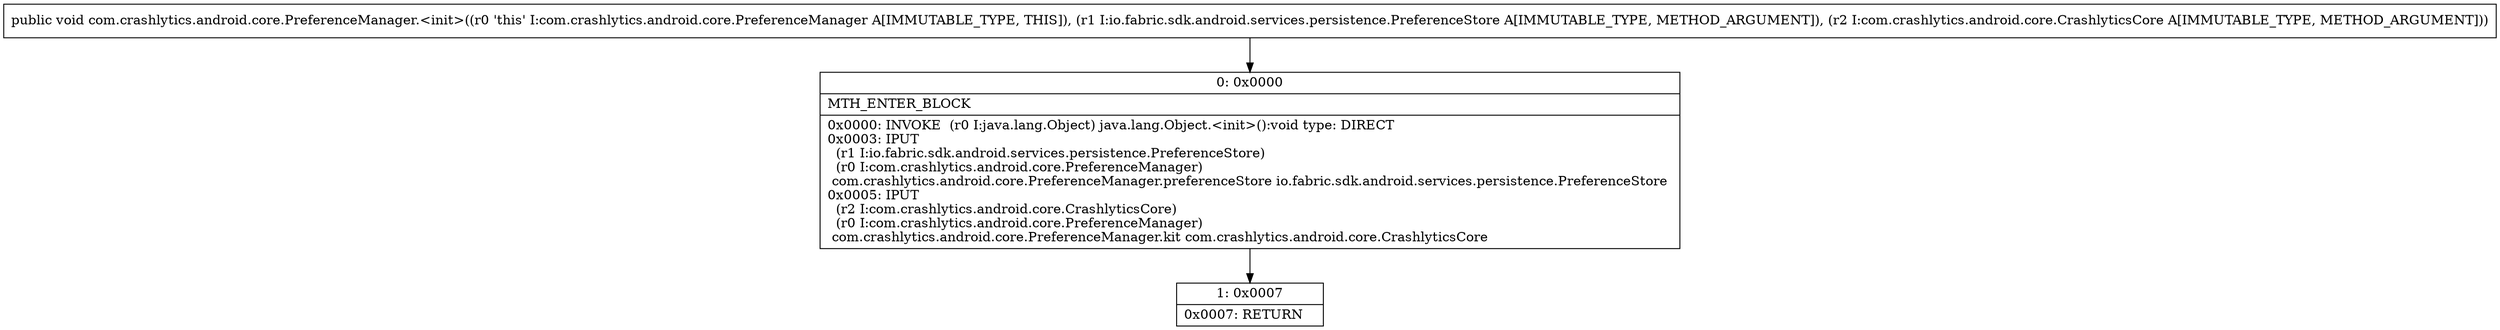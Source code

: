digraph "CFG forcom.crashlytics.android.core.PreferenceManager.\<init\>(Lio\/fabric\/sdk\/android\/services\/persistence\/PreferenceStore;Lcom\/crashlytics\/android\/core\/CrashlyticsCore;)V" {
Node_0 [shape=record,label="{0\:\ 0x0000|MTH_ENTER_BLOCK\l|0x0000: INVOKE  (r0 I:java.lang.Object) java.lang.Object.\<init\>():void type: DIRECT \l0x0003: IPUT  \l  (r1 I:io.fabric.sdk.android.services.persistence.PreferenceStore)\l  (r0 I:com.crashlytics.android.core.PreferenceManager)\l com.crashlytics.android.core.PreferenceManager.preferenceStore io.fabric.sdk.android.services.persistence.PreferenceStore \l0x0005: IPUT  \l  (r2 I:com.crashlytics.android.core.CrashlyticsCore)\l  (r0 I:com.crashlytics.android.core.PreferenceManager)\l com.crashlytics.android.core.PreferenceManager.kit com.crashlytics.android.core.CrashlyticsCore \l}"];
Node_1 [shape=record,label="{1\:\ 0x0007|0x0007: RETURN   \l}"];
MethodNode[shape=record,label="{public void com.crashlytics.android.core.PreferenceManager.\<init\>((r0 'this' I:com.crashlytics.android.core.PreferenceManager A[IMMUTABLE_TYPE, THIS]), (r1 I:io.fabric.sdk.android.services.persistence.PreferenceStore A[IMMUTABLE_TYPE, METHOD_ARGUMENT]), (r2 I:com.crashlytics.android.core.CrashlyticsCore A[IMMUTABLE_TYPE, METHOD_ARGUMENT])) }"];
MethodNode -> Node_0;
Node_0 -> Node_1;
}

